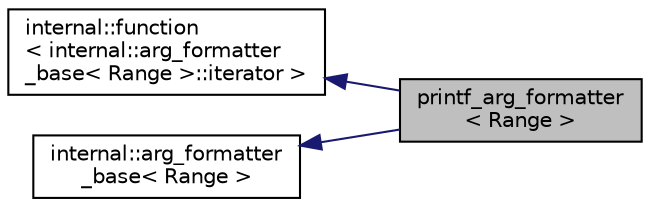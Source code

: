 digraph "printf_arg_formatter&lt; Range &gt;"
{
  edge [fontname="Helvetica",fontsize="10",labelfontname="Helvetica",labelfontsize="10"];
  node [fontname="Helvetica",fontsize="10",shape=record];
  rankdir="LR";
  Node1 [label="printf_arg_formatter\l\< Range \>",height=0.2,width=0.4,color="black", fillcolor="grey75", style="filled" fontcolor="black"];
  Node2 -> Node1 [dir="back",color="midnightblue",fontsize="10",style="solid",fontname="Helvetica"];
  Node2 [label="internal::function\l\< internal::arg_formatter\l_base\< Range \>::iterator \>",height=0.2,width=0.4,color="black", fillcolor="white", style="filled",URL="$structinternal_1_1function.html"];
  Node3 -> Node1 [dir="back",color="midnightblue",fontsize="10",style="solid",fontname="Helvetica"];
  Node3 [label="internal::arg_formatter\l_base\< Range \>",height=0.2,width=0.4,color="black", fillcolor="white", style="filled",URL="$classinternal_1_1arg__formatter__base.html"];
}
